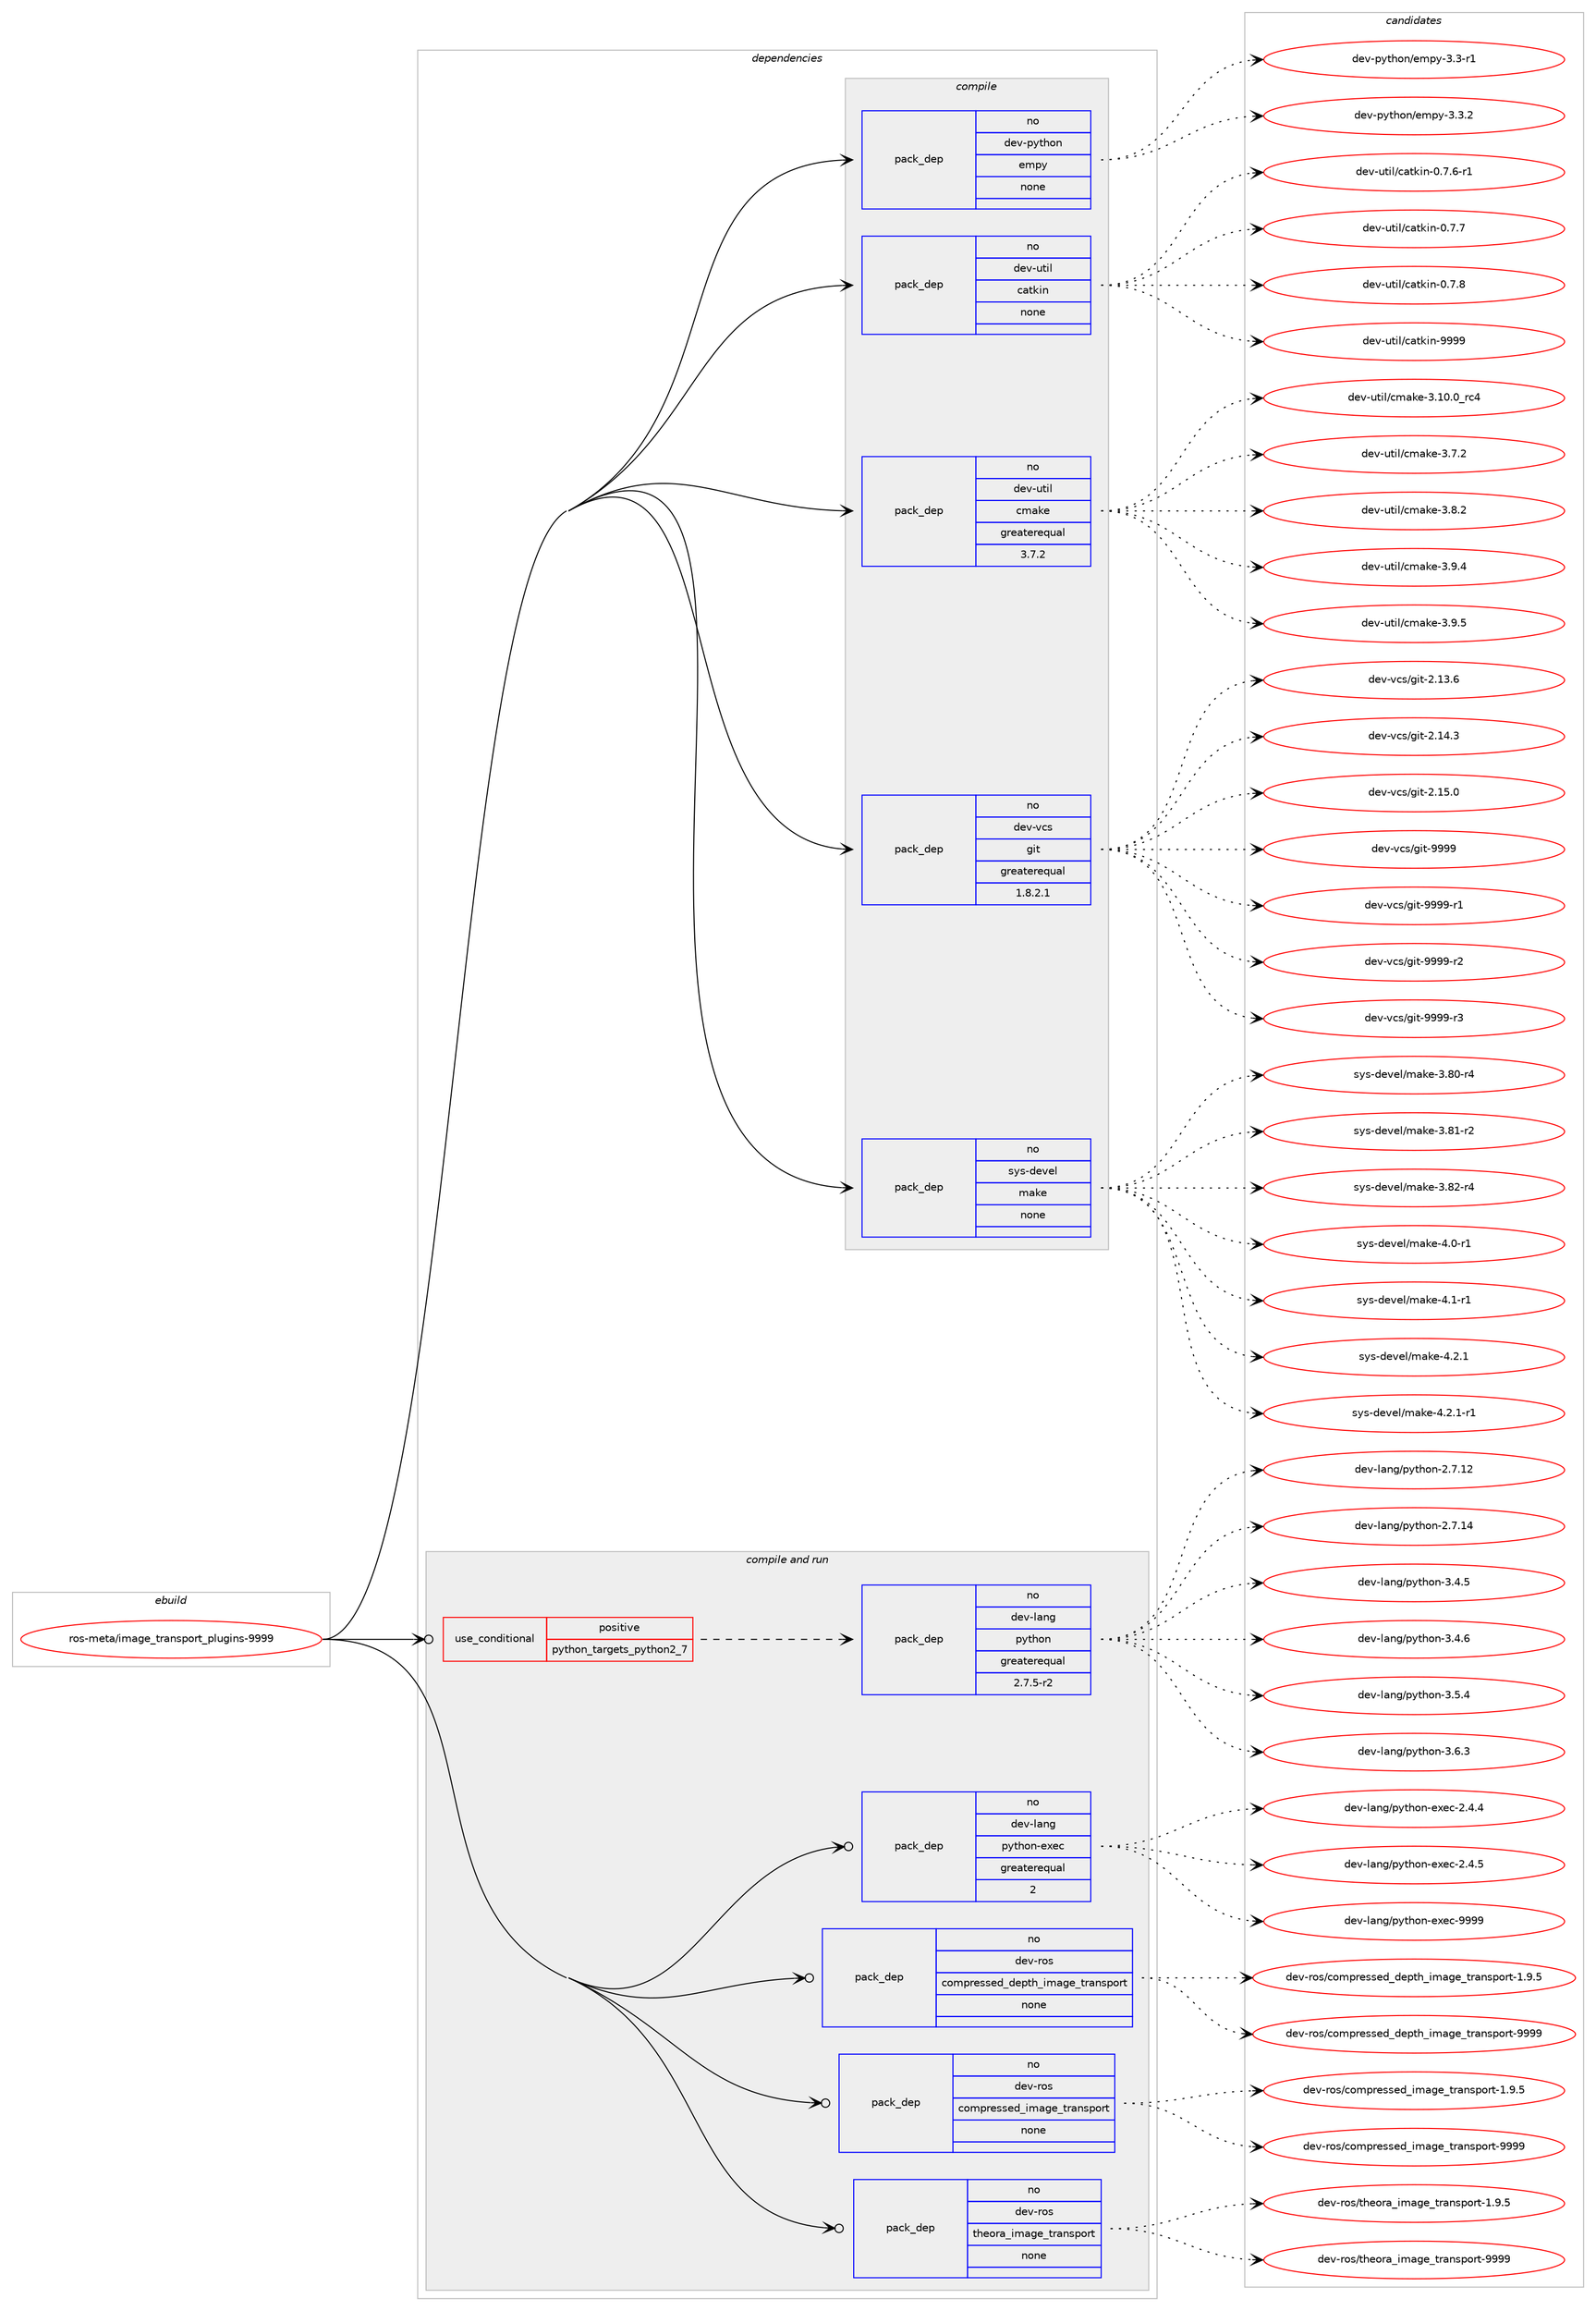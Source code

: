 digraph prolog {

# *************
# Graph options
# *************

newrank=true;
concentrate=true;
compound=true;
graph [rankdir=LR,fontname=Helvetica,fontsize=10,ranksep=1.5];#, ranksep=2.5, nodesep=0.2];
edge  [arrowhead=vee];
node  [fontname=Helvetica,fontsize=10];

# **********
# The ebuild
# **********

subgraph cluster_leftcol {
color=gray;
rank=same;
label=<<i>ebuild</i>>;
id [label="ros-meta/image_transport_plugins-9999", color=red, width=4, href="../ros-meta/image_transport_plugins-9999.svg"];
}

# ****************
# The dependencies
# ****************

subgraph cluster_midcol {
color=gray;
label=<<i>dependencies</i>>;
subgraph cluster_compile {
fillcolor="#eeeeee";
style=filled;
label=<<i>compile</i>>;
subgraph pack325108 {
dependency441752 [label=<<TABLE BORDER="0" CELLBORDER="1" CELLSPACING="0" CELLPADDING="4" WIDTH="220"><TR><TD ROWSPAN="6" CELLPADDING="30">pack_dep</TD></TR><TR><TD WIDTH="110">no</TD></TR><TR><TD>dev-python</TD></TR><TR><TD>empy</TD></TR><TR><TD>none</TD></TR><TR><TD></TD></TR></TABLE>>, shape=none, color=blue];
}
id:e -> dependency441752:w [weight=20,style="solid",arrowhead="vee"];
subgraph pack325109 {
dependency441753 [label=<<TABLE BORDER="0" CELLBORDER="1" CELLSPACING="0" CELLPADDING="4" WIDTH="220"><TR><TD ROWSPAN="6" CELLPADDING="30">pack_dep</TD></TR><TR><TD WIDTH="110">no</TD></TR><TR><TD>dev-util</TD></TR><TR><TD>catkin</TD></TR><TR><TD>none</TD></TR><TR><TD></TD></TR></TABLE>>, shape=none, color=blue];
}
id:e -> dependency441753:w [weight=20,style="solid",arrowhead="vee"];
subgraph pack325110 {
dependency441754 [label=<<TABLE BORDER="0" CELLBORDER="1" CELLSPACING="0" CELLPADDING="4" WIDTH="220"><TR><TD ROWSPAN="6" CELLPADDING="30">pack_dep</TD></TR><TR><TD WIDTH="110">no</TD></TR><TR><TD>dev-util</TD></TR><TR><TD>cmake</TD></TR><TR><TD>greaterequal</TD></TR><TR><TD>3.7.2</TD></TR></TABLE>>, shape=none, color=blue];
}
id:e -> dependency441754:w [weight=20,style="solid",arrowhead="vee"];
subgraph pack325111 {
dependency441755 [label=<<TABLE BORDER="0" CELLBORDER="1" CELLSPACING="0" CELLPADDING="4" WIDTH="220"><TR><TD ROWSPAN="6" CELLPADDING="30">pack_dep</TD></TR><TR><TD WIDTH="110">no</TD></TR><TR><TD>dev-vcs</TD></TR><TR><TD>git</TD></TR><TR><TD>greaterequal</TD></TR><TR><TD>1.8.2.1</TD></TR></TABLE>>, shape=none, color=blue];
}
id:e -> dependency441755:w [weight=20,style="solid",arrowhead="vee"];
subgraph pack325112 {
dependency441756 [label=<<TABLE BORDER="0" CELLBORDER="1" CELLSPACING="0" CELLPADDING="4" WIDTH="220"><TR><TD ROWSPAN="6" CELLPADDING="30">pack_dep</TD></TR><TR><TD WIDTH="110">no</TD></TR><TR><TD>sys-devel</TD></TR><TR><TD>make</TD></TR><TR><TD>none</TD></TR><TR><TD></TD></TR></TABLE>>, shape=none, color=blue];
}
id:e -> dependency441756:w [weight=20,style="solid",arrowhead="vee"];
}
subgraph cluster_compileandrun {
fillcolor="#eeeeee";
style=filled;
label=<<i>compile and run</i>>;
subgraph cond108995 {
dependency441757 [label=<<TABLE BORDER="0" CELLBORDER="1" CELLSPACING="0" CELLPADDING="4"><TR><TD ROWSPAN="3" CELLPADDING="10">use_conditional</TD></TR><TR><TD>positive</TD></TR><TR><TD>python_targets_python2_7</TD></TR></TABLE>>, shape=none, color=red];
subgraph pack325113 {
dependency441758 [label=<<TABLE BORDER="0" CELLBORDER="1" CELLSPACING="0" CELLPADDING="4" WIDTH="220"><TR><TD ROWSPAN="6" CELLPADDING="30">pack_dep</TD></TR><TR><TD WIDTH="110">no</TD></TR><TR><TD>dev-lang</TD></TR><TR><TD>python</TD></TR><TR><TD>greaterequal</TD></TR><TR><TD>2.7.5-r2</TD></TR></TABLE>>, shape=none, color=blue];
}
dependency441757:e -> dependency441758:w [weight=20,style="dashed",arrowhead="vee"];
}
id:e -> dependency441757:w [weight=20,style="solid",arrowhead="odotvee"];
subgraph pack325114 {
dependency441759 [label=<<TABLE BORDER="0" CELLBORDER="1" CELLSPACING="0" CELLPADDING="4" WIDTH="220"><TR><TD ROWSPAN="6" CELLPADDING="30">pack_dep</TD></TR><TR><TD WIDTH="110">no</TD></TR><TR><TD>dev-lang</TD></TR><TR><TD>python-exec</TD></TR><TR><TD>greaterequal</TD></TR><TR><TD>2</TD></TR></TABLE>>, shape=none, color=blue];
}
id:e -> dependency441759:w [weight=20,style="solid",arrowhead="odotvee"];
subgraph pack325115 {
dependency441760 [label=<<TABLE BORDER="0" CELLBORDER="1" CELLSPACING="0" CELLPADDING="4" WIDTH="220"><TR><TD ROWSPAN="6" CELLPADDING="30">pack_dep</TD></TR><TR><TD WIDTH="110">no</TD></TR><TR><TD>dev-ros</TD></TR><TR><TD>compressed_depth_image_transport</TD></TR><TR><TD>none</TD></TR><TR><TD></TD></TR></TABLE>>, shape=none, color=blue];
}
id:e -> dependency441760:w [weight=20,style="solid",arrowhead="odotvee"];
subgraph pack325116 {
dependency441761 [label=<<TABLE BORDER="0" CELLBORDER="1" CELLSPACING="0" CELLPADDING="4" WIDTH="220"><TR><TD ROWSPAN="6" CELLPADDING="30">pack_dep</TD></TR><TR><TD WIDTH="110">no</TD></TR><TR><TD>dev-ros</TD></TR><TR><TD>compressed_image_transport</TD></TR><TR><TD>none</TD></TR><TR><TD></TD></TR></TABLE>>, shape=none, color=blue];
}
id:e -> dependency441761:w [weight=20,style="solid",arrowhead="odotvee"];
subgraph pack325117 {
dependency441762 [label=<<TABLE BORDER="0" CELLBORDER="1" CELLSPACING="0" CELLPADDING="4" WIDTH="220"><TR><TD ROWSPAN="6" CELLPADDING="30">pack_dep</TD></TR><TR><TD WIDTH="110">no</TD></TR><TR><TD>dev-ros</TD></TR><TR><TD>theora_image_transport</TD></TR><TR><TD>none</TD></TR><TR><TD></TD></TR></TABLE>>, shape=none, color=blue];
}
id:e -> dependency441762:w [weight=20,style="solid",arrowhead="odotvee"];
}
subgraph cluster_run {
fillcolor="#eeeeee";
style=filled;
label=<<i>run</i>>;
}
}

# **************
# The candidates
# **************

subgraph cluster_choices {
rank=same;
color=gray;
label=<<i>candidates</i>>;

subgraph choice325108 {
color=black;
nodesep=1;
choice1001011184511212111610411111047101109112121455146514511449 [label="dev-python/empy-3.3-r1", color=red, width=4,href="../dev-python/empy-3.3-r1.svg"];
choice1001011184511212111610411111047101109112121455146514650 [label="dev-python/empy-3.3.2", color=red, width=4,href="../dev-python/empy-3.3.2.svg"];
dependency441752:e -> choice1001011184511212111610411111047101109112121455146514511449:w [style=dotted,weight="100"];
dependency441752:e -> choice1001011184511212111610411111047101109112121455146514650:w [style=dotted,weight="100"];
}
subgraph choice325109 {
color=black;
nodesep=1;
choice100101118451171161051084799971161071051104548465546544511449 [label="dev-util/catkin-0.7.6-r1", color=red, width=4,href="../dev-util/catkin-0.7.6-r1.svg"];
choice10010111845117116105108479997116107105110454846554655 [label="dev-util/catkin-0.7.7", color=red, width=4,href="../dev-util/catkin-0.7.7.svg"];
choice10010111845117116105108479997116107105110454846554656 [label="dev-util/catkin-0.7.8", color=red, width=4,href="../dev-util/catkin-0.7.8.svg"];
choice100101118451171161051084799971161071051104557575757 [label="dev-util/catkin-9999", color=red, width=4,href="../dev-util/catkin-9999.svg"];
dependency441753:e -> choice100101118451171161051084799971161071051104548465546544511449:w [style=dotted,weight="100"];
dependency441753:e -> choice10010111845117116105108479997116107105110454846554655:w [style=dotted,weight="100"];
dependency441753:e -> choice10010111845117116105108479997116107105110454846554656:w [style=dotted,weight="100"];
dependency441753:e -> choice100101118451171161051084799971161071051104557575757:w [style=dotted,weight="100"];
}
subgraph choice325110 {
color=black;
nodesep=1;
choice1001011184511711610510847991099710710145514649484648951149952 [label="dev-util/cmake-3.10.0_rc4", color=red, width=4,href="../dev-util/cmake-3.10.0_rc4.svg"];
choice10010111845117116105108479910997107101455146554650 [label="dev-util/cmake-3.7.2", color=red, width=4,href="../dev-util/cmake-3.7.2.svg"];
choice10010111845117116105108479910997107101455146564650 [label="dev-util/cmake-3.8.2", color=red, width=4,href="../dev-util/cmake-3.8.2.svg"];
choice10010111845117116105108479910997107101455146574652 [label="dev-util/cmake-3.9.4", color=red, width=4,href="../dev-util/cmake-3.9.4.svg"];
choice10010111845117116105108479910997107101455146574653 [label="dev-util/cmake-3.9.5", color=red, width=4,href="../dev-util/cmake-3.9.5.svg"];
dependency441754:e -> choice1001011184511711610510847991099710710145514649484648951149952:w [style=dotted,weight="100"];
dependency441754:e -> choice10010111845117116105108479910997107101455146554650:w [style=dotted,weight="100"];
dependency441754:e -> choice10010111845117116105108479910997107101455146564650:w [style=dotted,weight="100"];
dependency441754:e -> choice10010111845117116105108479910997107101455146574652:w [style=dotted,weight="100"];
dependency441754:e -> choice10010111845117116105108479910997107101455146574653:w [style=dotted,weight="100"];
}
subgraph choice325111 {
color=black;
nodesep=1;
choice10010111845118991154710310511645504649514654 [label="dev-vcs/git-2.13.6", color=red, width=4,href="../dev-vcs/git-2.13.6.svg"];
choice10010111845118991154710310511645504649524651 [label="dev-vcs/git-2.14.3", color=red, width=4,href="../dev-vcs/git-2.14.3.svg"];
choice10010111845118991154710310511645504649534648 [label="dev-vcs/git-2.15.0", color=red, width=4,href="../dev-vcs/git-2.15.0.svg"];
choice1001011184511899115471031051164557575757 [label="dev-vcs/git-9999", color=red, width=4,href="../dev-vcs/git-9999.svg"];
choice10010111845118991154710310511645575757574511449 [label="dev-vcs/git-9999-r1", color=red, width=4,href="../dev-vcs/git-9999-r1.svg"];
choice10010111845118991154710310511645575757574511450 [label="dev-vcs/git-9999-r2", color=red, width=4,href="../dev-vcs/git-9999-r2.svg"];
choice10010111845118991154710310511645575757574511451 [label="dev-vcs/git-9999-r3", color=red, width=4,href="../dev-vcs/git-9999-r3.svg"];
dependency441755:e -> choice10010111845118991154710310511645504649514654:w [style=dotted,weight="100"];
dependency441755:e -> choice10010111845118991154710310511645504649524651:w [style=dotted,weight="100"];
dependency441755:e -> choice10010111845118991154710310511645504649534648:w [style=dotted,weight="100"];
dependency441755:e -> choice1001011184511899115471031051164557575757:w [style=dotted,weight="100"];
dependency441755:e -> choice10010111845118991154710310511645575757574511449:w [style=dotted,weight="100"];
dependency441755:e -> choice10010111845118991154710310511645575757574511450:w [style=dotted,weight="100"];
dependency441755:e -> choice10010111845118991154710310511645575757574511451:w [style=dotted,weight="100"];
}
subgraph choice325112 {
color=black;
nodesep=1;
choice11512111545100101118101108471099710710145514656484511452 [label="sys-devel/make-3.80-r4", color=red, width=4,href="../sys-devel/make-3.80-r4.svg"];
choice11512111545100101118101108471099710710145514656494511450 [label="sys-devel/make-3.81-r2", color=red, width=4,href="../sys-devel/make-3.81-r2.svg"];
choice11512111545100101118101108471099710710145514656504511452 [label="sys-devel/make-3.82-r4", color=red, width=4,href="../sys-devel/make-3.82-r4.svg"];
choice115121115451001011181011084710997107101455246484511449 [label="sys-devel/make-4.0-r1", color=red, width=4,href="../sys-devel/make-4.0-r1.svg"];
choice115121115451001011181011084710997107101455246494511449 [label="sys-devel/make-4.1-r1", color=red, width=4,href="../sys-devel/make-4.1-r1.svg"];
choice115121115451001011181011084710997107101455246504649 [label="sys-devel/make-4.2.1", color=red, width=4,href="../sys-devel/make-4.2.1.svg"];
choice1151211154510010111810110847109971071014552465046494511449 [label="sys-devel/make-4.2.1-r1", color=red, width=4,href="../sys-devel/make-4.2.1-r1.svg"];
dependency441756:e -> choice11512111545100101118101108471099710710145514656484511452:w [style=dotted,weight="100"];
dependency441756:e -> choice11512111545100101118101108471099710710145514656494511450:w [style=dotted,weight="100"];
dependency441756:e -> choice11512111545100101118101108471099710710145514656504511452:w [style=dotted,weight="100"];
dependency441756:e -> choice115121115451001011181011084710997107101455246484511449:w [style=dotted,weight="100"];
dependency441756:e -> choice115121115451001011181011084710997107101455246494511449:w [style=dotted,weight="100"];
dependency441756:e -> choice115121115451001011181011084710997107101455246504649:w [style=dotted,weight="100"];
dependency441756:e -> choice1151211154510010111810110847109971071014552465046494511449:w [style=dotted,weight="100"];
}
subgraph choice325113 {
color=black;
nodesep=1;
choice10010111845108971101034711212111610411111045504655464950 [label="dev-lang/python-2.7.12", color=red, width=4,href="../dev-lang/python-2.7.12.svg"];
choice10010111845108971101034711212111610411111045504655464952 [label="dev-lang/python-2.7.14", color=red, width=4,href="../dev-lang/python-2.7.14.svg"];
choice100101118451089711010347112121116104111110455146524653 [label="dev-lang/python-3.4.5", color=red, width=4,href="../dev-lang/python-3.4.5.svg"];
choice100101118451089711010347112121116104111110455146524654 [label="dev-lang/python-3.4.6", color=red, width=4,href="../dev-lang/python-3.4.6.svg"];
choice100101118451089711010347112121116104111110455146534652 [label="dev-lang/python-3.5.4", color=red, width=4,href="../dev-lang/python-3.5.4.svg"];
choice100101118451089711010347112121116104111110455146544651 [label="dev-lang/python-3.6.3", color=red, width=4,href="../dev-lang/python-3.6.3.svg"];
dependency441758:e -> choice10010111845108971101034711212111610411111045504655464950:w [style=dotted,weight="100"];
dependency441758:e -> choice10010111845108971101034711212111610411111045504655464952:w [style=dotted,weight="100"];
dependency441758:e -> choice100101118451089711010347112121116104111110455146524653:w [style=dotted,weight="100"];
dependency441758:e -> choice100101118451089711010347112121116104111110455146524654:w [style=dotted,weight="100"];
dependency441758:e -> choice100101118451089711010347112121116104111110455146534652:w [style=dotted,weight="100"];
dependency441758:e -> choice100101118451089711010347112121116104111110455146544651:w [style=dotted,weight="100"];
}
subgraph choice325114 {
color=black;
nodesep=1;
choice1001011184510897110103471121211161041111104510112010199455046524652 [label="dev-lang/python-exec-2.4.4", color=red, width=4,href="../dev-lang/python-exec-2.4.4.svg"];
choice1001011184510897110103471121211161041111104510112010199455046524653 [label="dev-lang/python-exec-2.4.5", color=red, width=4,href="../dev-lang/python-exec-2.4.5.svg"];
choice10010111845108971101034711212111610411111045101120101994557575757 [label="dev-lang/python-exec-9999", color=red, width=4,href="../dev-lang/python-exec-9999.svg"];
dependency441759:e -> choice1001011184510897110103471121211161041111104510112010199455046524652:w [style=dotted,weight="100"];
dependency441759:e -> choice1001011184510897110103471121211161041111104510112010199455046524653:w [style=dotted,weight="100"];
dependency441759:e -> choice10010111845108971101034711212111610411111045101120101994557575757:w [style=dotted,weight="100"];
}
subgraph choice325115 {
color=black;
nodesep=1;
choice1001011184511411111547991111091121141011151151011009510010111211610495105109971031019511611497110115112111114116454946574653 [label="dev-ros/compressed_depth_image_transport-1.9.5", color=red, width=4,href="../dev-ros/compressed_depth_image_transport-1.9.5.svg"];
choice10010111845114111115479911110911211410111511510110095100101112116104951051099710310195116114971101151121111141164557575757 [label="dev-ros/compressed_depth_image_transport-9999", color=red, width=4,href="../dev-ros/compressed_depth_image_transport-9999.svg"];
dependency441760:e -> choice1001011184511411111547991111091121141011151151011009510010111211610495105109971031019511611497110115112111114116454946574653:w [style=dotted,weight="100"];
dependency441760:e -> choice10010111845114111115479911110911211410111511510110095100101112116104951051099710310195116114971101151121111141164557575757:w [style=dotted,weight="100"];
}
subgraph choice325116 {
color=black;
nodesep=1;
choice10010111845114111115479911110911211410111511510110095105109971031019511611497110115112111114116454946574653 [label="dev-ros/compressed_image_transport-1.9.5", color=red, width=4,href="../dev-ros/compressed_image_transport-1.9.5.svg"];
choice100101118451141111154799111109112114101115115101100951051099710310195116114971101151121111141164557575757 [label="dev-ros/compressed_image_transport-9999", color=red, width=4,href="../dev-ros/compressed_image_transport-9999.svg"];
dependency441761:e -> choice10010111845114111115479911110911211410111511510110095105109971031019511611497110115112111114116454946574653:w [style=dotted,weight="100"];
dependency441761:e -> choice100101118451141111154799111109112114101115115101100951051099710310195116114971101151121111141164557575757:w [style=dotted,weight="100"];
}
subgraph choice325117 {
color=black;
nodesep=1;
choice10010111845114111115471161041011111149795105109971031019511611497110115112111114116454946574653 [label="dev-ros/theora_image_transport-1.9.5", color=red, width=4,href="../dev-ros/theora_image_transport-1.9.5.svg"];
choice100101118451141111154711610410111111497951051099710310195116114971101151121111141164557575757 [label="dev-ros/theora_image_transport-9999", color=red, width=4,href="../dev-ros/theora_image_transport-9999.svg"];
dependency441762:e -> choice10010111845114111115471161041011111149795105109971031019511611497110115112111114116454946574653:w [style=dotted,weight="100"];
dependency441762:e -> choice100101118451141111154711610410111111497951051099710310195116114971101151121111141164557575757:w [style=dotted,weight="100"];
}
}

}
